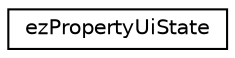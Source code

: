 digraph "Graphical Class Hierarchy"
{
 // LATEX_PDF_SIZE
  edge [fontname="Helvetica",fontsize="10",labelfontname="Helvetica",labelfontsize="10"];
  node [fontname="Helvetica",fontsize="10",shape=record];
  rankdir="LR";
  Node0 [label="ezPropertyUiState",height=0.2,width=0.4,color="black", fillcolor="white", style="filled",URL="$dc/de2/structez_property_ui_state.htm",tooltip="Describes the current meta state of a property for display purposes in the property grid."];
}
